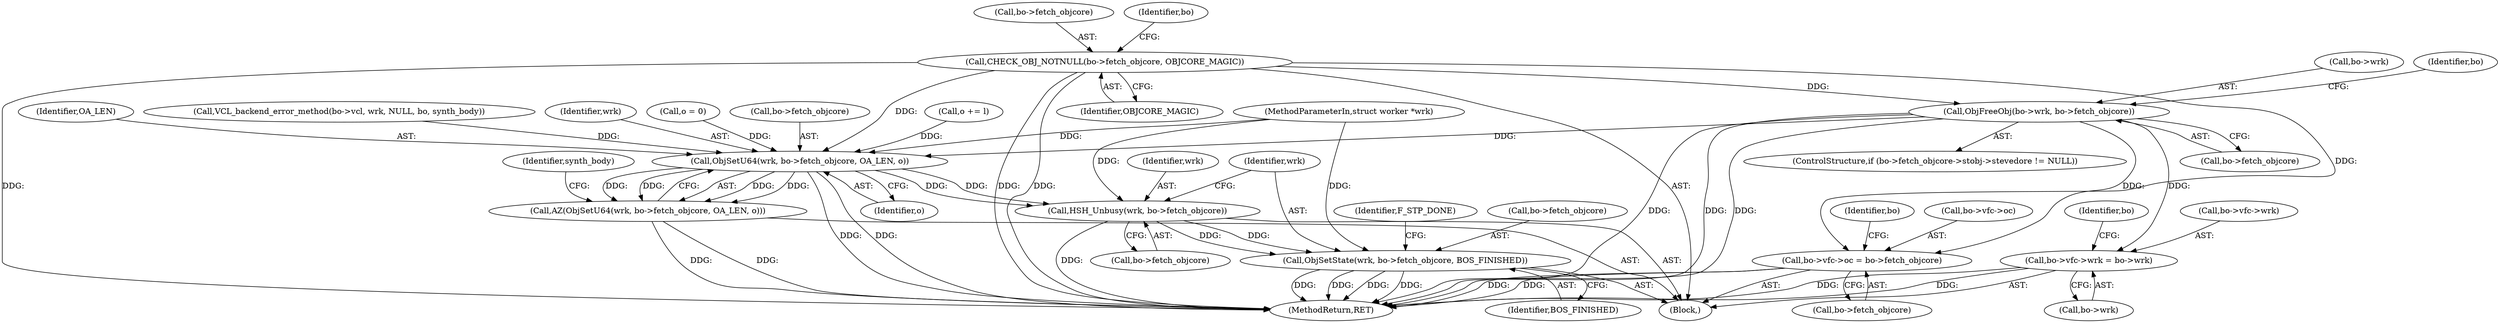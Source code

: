 digraph "0_varnish-cache_176f8a075a963ffbfa56f1c460c15f6a1a6af5a7@pointer" {
"1000160" [label="(Call,ObjFreeObj(bo->wrk, bo->fetch_objcore))"];
"1000117" [label="(Call,CHECK_OBJ_NOTNULL(bo->fetch_objcore, OBJCORE_MAGIC))"];
"1000335" [label="(Call,bo->vfc->wrk = bo->wrk)"];
"1000344" [label="(Call,bo->vfc->oc = bo->fetch_objcore)"];
"1000440" [label="(Call,ObjSetU64(wrk, bo->fetch_objcore, OA_LEN, o))"];
"1000439" [label="(Call,AZ(ObjSetU64(wrk, bo->fetch_objcore, OA_LEN, o)))"];
"1000450" [label="(Call,HSH_Unbusy(wrk, bo->fetch_objcore))"];
"1000455" [label="(Call,ObjSetState(wrk, bo->fetch_objcore, BOS_FINISHED))"];
"1000161" [label="(Call,bo->wrk)"];
"1000452" [label="(Call,bo->fetch_objcore)"];
"1000336" [label="(Call,bo->vfc->wrk)"];
"1000440" [label="(Call,ObjSetU64(wrk, bo->fetch_objcore, OA_LEN, o))"];
"1000455" [label="(Call,ObjSetState(wrk, bo->fetch_objcore, BOS_FINISHED))"];
"1000150" [label="(ControlStructure,if (bo->fetch_objcore->stobj->stevedore != NULL))"];
"1000436" [label="(Call,o += l)"];
"1000118" [label="(Call,bo->fetch_objcore)"];
"1000463" [label="(MethodReturn,RET)"];
"1000264" [label="(Call,VCL_backend_error_method(bo->vcl, wrk, NULL, bo, synth_body))"];
"1000164" [label="(Call,bo->fetch_objcore)"];
"1000439" [label="(Call,AZ(ObjSetU64(wrk, bo->fetch_objcore, OA_LEN, o)))"];
"1000335" [label="(Call,bo->vfc->wrk = bo->wrk)"];
"1000441" [label="(Identifier,wrk)"];
"1000344" [label="(Call,bo->vfc->oc = bo->fetch_objcore)"];
"1000460" [label="(Identifier,BOS_FINISHED)"];
"1000442" [label="(Call,bo->fetch_objcore)"];
"1000341" [label="(Call,bo->wrk)"];
"1000126" [label="(Identifier,bo)"];
"1000457" [label="(Call,bo->fetch_objcore)"];
"1000345" [label="(Call,bo->vfc->oc)"];
"1000117" [label="(Call,CHECK_OBJ_NOTNULL(bo->fetch_objcore, OBJCORE_MAGIC))"];
"1000121" [label="(Identifier,OBJCORE_MAGIC)"];
"1000356" [label="(Identifier,bo)"];
"1000446" [label="(Identifier,o)"];
"1000102" [label="(MethodParameterIn,struct worker *wrk)"];
"1000456" [label="(Identifier,wrk)"];
"1000450" [label="(Call,HSH_Unbusy(wrk, bo->fetch_objcore))"];
"1000350" [label="(Call,bo->fetch_objcore)"];
"1000445" [label="(Identifier,OA_LEN)"];
"1000160" [label="(Call,ObjFreeObj(bo->wrk, bo->fetch_objcore))"];
"1000462" [label="(Identifier,F_STP_DONE)"];
"1000451" [label="(Identifier,wrk)"];
"1000449" [label="(Identifier,synth_body)"];
"1000104" [label="(Block,)"];
"1000169" [label="(Identifier,bo)"];
"1000391" [label="(Call,o = 0)"];
"1000347" [label="(Identifier,bo)"];
"1000160" -> "1000150"  [label="AST: "];
"1000160" -> "1000164"  [label="CFG: "];
"1000161" -> "1000160"  [label="AST: "];
"1000164" -> "1000160"  [label="AST: "];
"1000169" -> "1000160"  [label="CFG: "];
"1000160" -> "1000463"  [label="DDG: "];
"1000160" -> "1000463"  [label="DDG: "];
"1000160" -> "1000463"  [label="DDG: "];
"1000117" -> "1000160"  [label="DDG: "];
"1000160" -> "1000335"  [label="DDG: "];
"1000160" -> "1000344"  [label="DDG: "];
"1000160" -> "1000440"  [label="DDG: "];
"1000117" -> "1000104"  [label="AST: "];
"1000117" -> "1000121"  [label="CFG: "];
"1000118" -> "1000117"  [label="AST: "];
"1000121" -> "1000117"  [label="AST: "];
"1000126" -> "1000117"  [label="CFG: "];
"1000117" -> "1000463"  [label="DDG: "];
"1000117" -> "1000463"  [label="DDG: "];
"1000117" -> "1000463"  [label="DDG: "];
"1000117" -> "1000344"  [label="DDG: "];
"1000117" -> "1000440"  [label="DDG: "];
"1000335" -> "1000104"  [label="AST: "];
"1000335" -> "1000341"  [label="CFG: "];
"1000336" -> "1000335"  [label="AST: "];
"1000341" -> "1000335"  [label="AST: "];
"1000347" -> "1000335"  [label="CFG: "];
"1000335" -> "1000463"  [label="DDG: "];
"1000335" -> "1000463"  [label="DDG: "];
"1000344" -> "1000104"  [label="AST: "];
"1000344" -> "1000350"  [label="CFG: "];
"1000345" -> "1000344"  [label="AST: "];
"1000350" -> "1000344"  [label="AST: "];
"1000356" -> "1000344"  [label="CFG: "];
"1000344" -> "1000463"  [label="DDG: "];
"1000344" -> "1000463"  [label="DDG: "];
"1000440" -> "1000439"  [label="AST: "];
"1000440" -> "1000446"  [label="CFG: "];
"1000441" -> "1000440"  [label="AST: "];
"1000442" -> "1000440"  [label="AST: "];
"1000445" -> "1000440"  [label="AST: "];
"1000446" -> "1000440"  [label="AST: "];
"1000439" -> "1000440"  [label="CFG: "];
"1000440" -> "1000463"  [label="DDG: "];
"1000440" -> "1000463"  [label="DDG: "];
"1000440" -> "1000439"  [label="DDG: "];
"1000440" -> "1000439"  [label="DDG: "];
"1000440" -> "1000439"  [label="DDG: "];
"1000440" -> "1000439"  [label="DDG: "];
"1000264" -> "1000440"  [label="DDG: "];
"1000102" -> "1000440"  [label="DDG: "];
"1000436" -> "1000440"  [label="DDG: "];
"1000391" -> "1000440"  [label="DDG: "];
"1000440" -> "1000450"  [label="DDG: "];
"1000440" -> "1000450"  [label="DDG: "];
"1000439" -> "1000104"  [label="AST: "];
"1000449" -> "1000439"  [label="CFG: "];
"1000439" -> "1000463"  [label="DDG: "];
"1000439" -> "1000463"  [label="DDG: "];
"1000450" -> "1000104"  [label="AST: "];
"1000450" -> "1000452"  [label="CFG: "];
"1000451" -> "1000450"  [label="AST: "];
"1000452" -> "1000450"  [label="AST: "];
"1000456" -> "1000450"  [label="CFG: "];
"1000450" -> "1000463"  [label="DDG: "];
"1000102" -> "1000450"  [label="DDG: "];
"1000450" -> "1000455"  [label="DDG: "];
"1000450" -> "1000455"  [label="DDG: "];
"1000455" -> "1000104"  [label="AST: "];
"1000455" -> "1000460"  [label="CFG: "];
"1000456" -> "1000455"  [label="AST: "];
"1000457" -> "1000455"  [label="AST: "];
"1000460" -> "1000455"  [label="AST: "];
"1000462" -> "1000455"  [label="CFG: "];
"1000455" -> "1000463"  [label="DDG: "];
"1000455" -> "1000463"  [label="DDG: "];
"1000455" -> "1000463"  [label="DDG: "];
"1000455" -> "1000463"  [label="DDG: "];
"1000102" -> "1000455"  [label="DDG: "];
}
